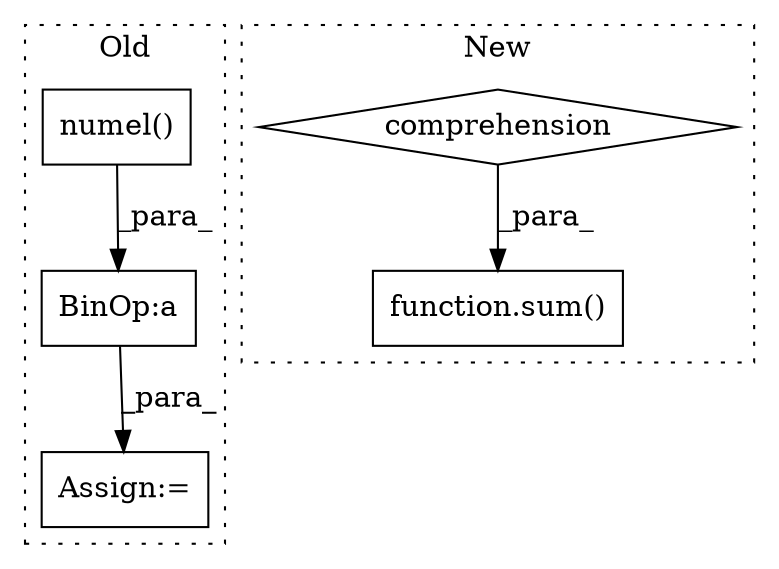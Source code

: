 digraph G {
subgraph cluster0 {
1 [label="numel()" a="75" s="1319" l="43" shape="box"];
4 [label="BinOp:a" a="82" s="1362" l="4" shape="box"];
5 [label="Assign:=" a="68" s="1316" l="3" shape="box"];
label = "Old";
style="dotted";
}
subgraph cluster1 {
2 [label="function.sum()" a="75" s="2086,2169" l="4,1" shape="box"];
3 [label="comprehension" a="45" s="2123" l="3" shape="diamond"];
label = "New";
style="dotted";
}
1 -> 4 [label="_para_"];
3 -> 2 [label="_para_"];
4 -> 5 [label="_para_"];
}